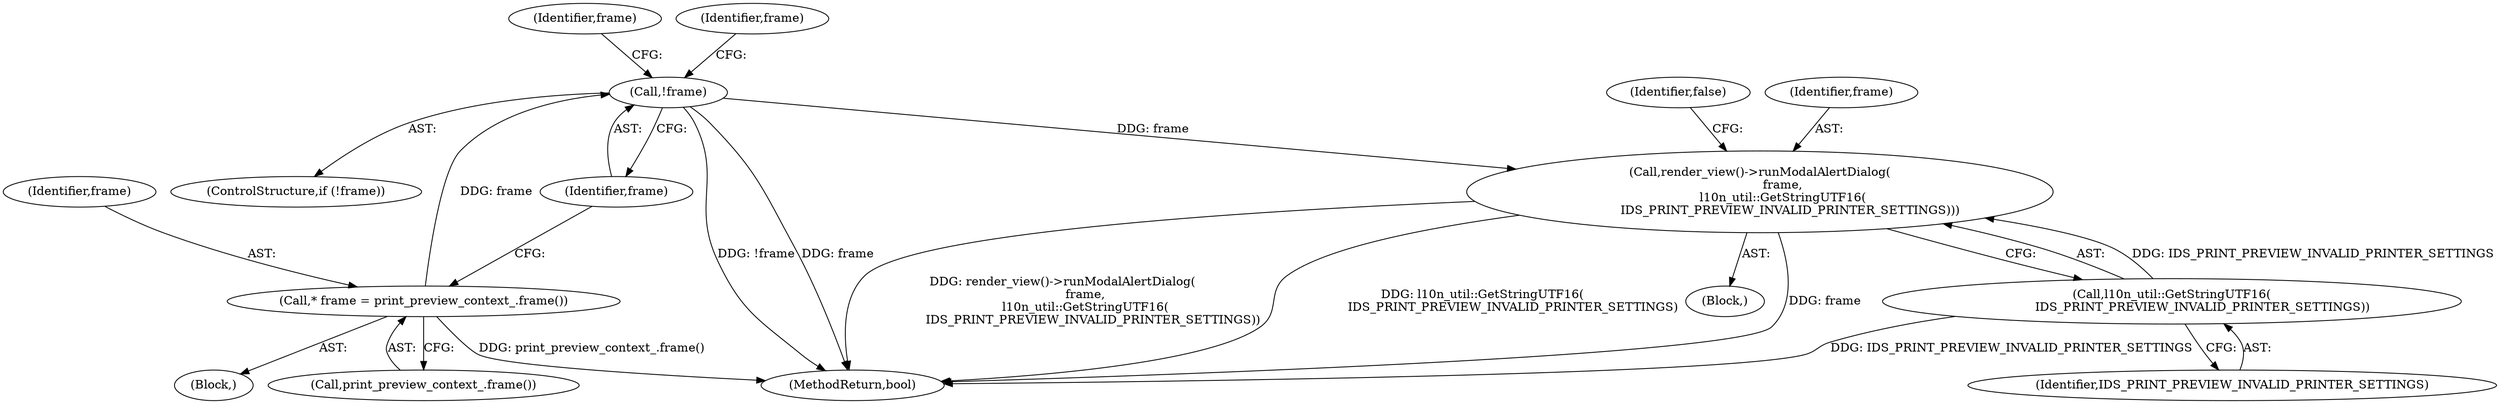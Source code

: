 digraph "0_Chrome_c7a90019bf7054145b11d2577b851cf2779d3d79_9@pointer" {
"1000160" [label="(Call,render_view()->runModalAlertDialog(\n            frame,\n            l10n_util::GetStringUTF16(\n                IDS_PRINT_PREVIEW_INVALID_PRINTER_SETTINGS)))"];
"1000151" [label="(Call,!frame)"];
"1000147" [label="(Call,* frame = print_preview_context_.frame())"];
"1000162" [label="(Call,l10n_util::GetStringUTF16(\n                IDS_PRINT_PREVIEW_INVALID_PRINTER_SETTINGS))"];
"1000152" [label="(Identifier,frame)"];
"1000159" [label="(Block,)"];
"1000162" [label="(Call,l10n_util::GetStringUTF16(\n                IDS_PRINT_PREVIEW_INVALID_PRINTER_SETTINGS))"];
"1000165" [label="(Identifier,false)"];
"1000145" [label="(Block,)"];
"1000150" [label="(ControlStructure,if (!frame))"];
"1000161" [label="(Identifier,frame)"];
"1000156" [label="(Identifier,frame)"];
"1000158" [label="(Identifier,frame)"];
"1000151" [label="(Call,!frame)"];
"1000148" [label="(Identifier,frame)"];
"1000163" [label="(Identifier,IDS_PRINT_PREVIEW_INVALID_PRINTER_SETTINGS)"];
"1000149" [label="(Call,print_preview_context_.frame())"];
"1000160" [label="(Call,render_view()->runModalAlertDialog(\n            frame,\n            l10n_util::GetStringUTF16(\n                IDS_PRINT_PREVIEW_INVALID_PRINTER_SETTINGS)))"];
"1000308" [label="(MethodReturn,bool)"];
"1000147" [label="(Call,* frame = print_preview_context_.frame())"];
"1000160" -> "1000159"  [label="AST: "];
"1000160" -> "1000162"  [label="CFG: "];
"1000161" -> "1000160"  [label="AST: "];
"1000162" -> "1000160"  [label="AST: "];
"1000165" -> "1000160"  [label="CFG: "];
"1000160" -> "1000308"  [label="DDG: render_view()->runModalAlertDialog(\n            frame,\n            l10n_util::GetStringUTF16(\n                IDS_PRINT_PREVIEW_INVALID_PRINTER_SETTINGS))"];
"1000160" -> "1000308"  [label="DDG: l10n_util::GetStringUTF16(\n                IDS_PRINT_PREVIEW_INVALID_PRINTER_SETTINGS)"];
"1000160" -> "1000308"  [label="DDG: frame"];
"1000151" -> "1000160"  [label="DDG: frame"];
"1000162" -> "1000160"  [label="DDG: IDS_PRINT_PREVIEW_INVALID_PRINTER_SETTINGS"];
"1000151" -> "1000150"  [label="AST: "];
"1000151" -> "1000152"  [label="CFG: "];
"1000152" -> "1000151"  [label="AST: "];
"1000156" -> "1000151"  [label="CFG: "];
"1000158" -> "1000151"  [label="CFG: "];
"1000151" -> "1000308"  [label="DDG: !frame"];
"1000151" -> "1000308"  [label="DDG: frame"];
"1000147" -> "1000151"  [label="DDG: frame"];
"1000147" -> "1000145"  [label="AST: "];
"1000147" -> "1000149"  [label="CFG: "];
"1000148" -> "1000147"  [label="AST: "];
"1000149" -> "1000147"  [label="AST: "];
"1000152" -> "1000147"  [label="CFG: "];
"1000147" -> "1000308"  [label="DDG: print_preview_context_.frame()"];
"1000162" -> "1000163"  [label="CFG: "];
"1000163" -> "1000162"  [label="AST: "];
"1000162" -> "1000308"  [label="DDG: IDS_PRINT_PREVIEW_INVALID_PRINTER_SETTINGS"];
}
